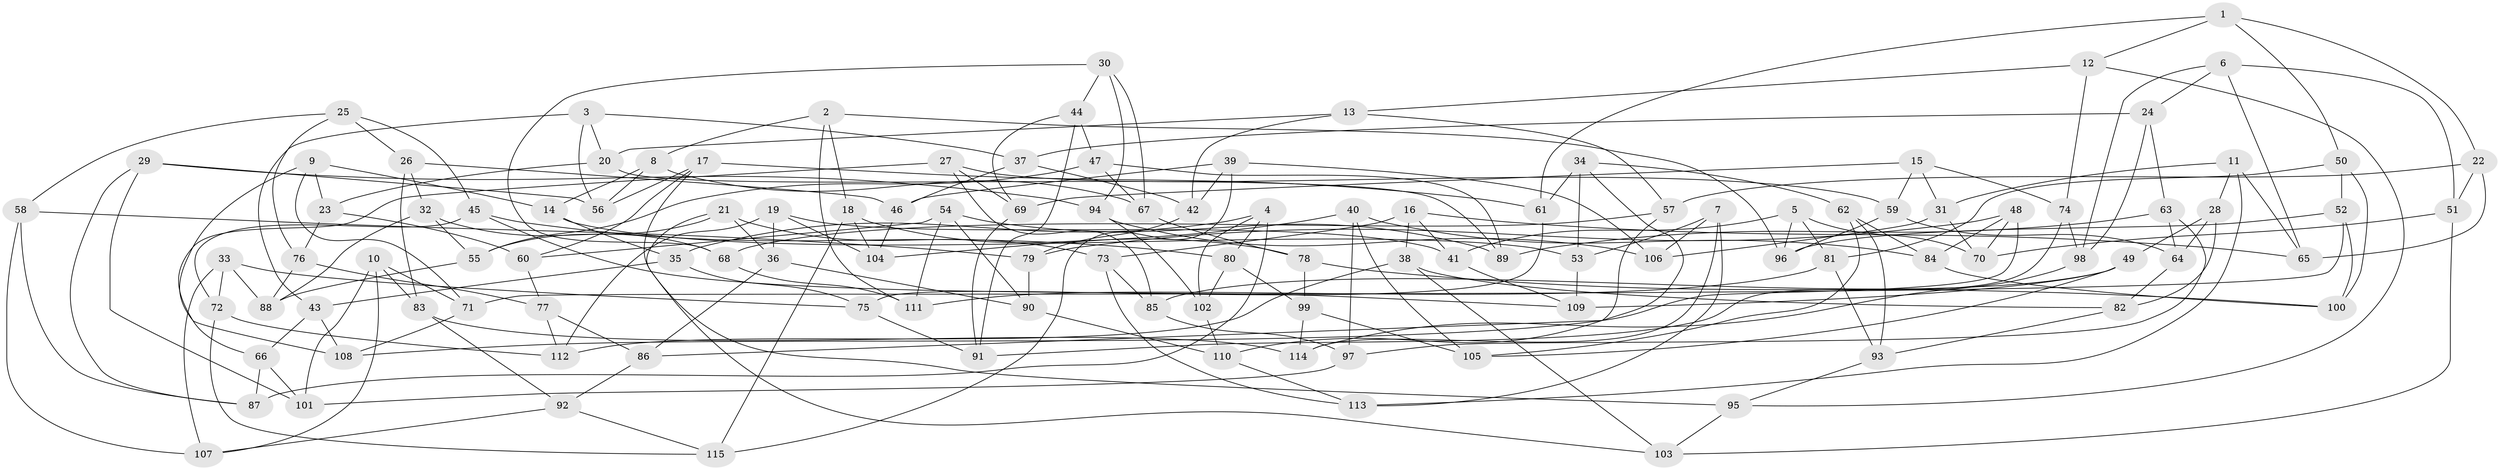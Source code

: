 // Generated by graph-tools (version 1.1) at 2025/11/02/27/25 16:11:49]
// undirected, 115 vertices, 230 edges
graph export_dot {
graph [start="1"]
  node [color=gray90,style=filled];
  1;
  2;
  3;
  4;
  5;
  6;
  7;
  8;
  9;
  10;
  11;
  12;
  13;
  14;
  15;
  16;
  17;
  18;
  19;
  20;
  21;
  22;
  23;
  24;
  25;
  26;
  27;
  28;
  29;
  30;
  31;
  32;
  33;
  34;
  35;
  36;
  37;
  38;
  39;
  40;
  41;
  42;
  43;
  44;
  45;
  46;
  47;
  48;
  49;
  50;
  51;
  52;
  53;
  54;
  55;
  56;
  57;
  58;
  59;
  60;
  61;
  62;
  63;
  64;
  65;
  66;
  67;
  68;
  69;
  70;
  71;
  72;
  73;
  74;
  75;
  76;
  77;
  78;
  79;
  80;
  81;
  82;
  83;
  84;
  85;
  86;
  87;
  88;
  89;
  90;
  91;
  92;
  93;
  94;
  95;
  96;
  97;
  98;
  99;
  100;
  101;
  102;
  103;
  104;
  105;
  106;
  107;
  108;
  109;
  110;
  111;
  112;
  113;
  114;
  115;
  1 -- 61;
  1 -- 12;
  1 -- 50;
  1 -- 22;
  2 -- 18;
  2 -- 8;
  2 -- 111;
  2 -- 96;
  3 -- 37;
  3 -- 43;
  3 -- 20;
  3 -- 56;
  4 -- 80;
  4 -- 102;
  4 -- 35;
  4 -- 87;
  5 -- 81;
  5 -- 70;
  5 -- 41;
  5 -- 96;
  6 -- 51;
  6 -- 98;
  6 -- 65;
  6 -- 24;
  7 -- 53;
  7 -- 113;
  7 -- 106;
  7 -- 114;
  8 -- 56;
  8 -- 67;
  8 -- 14;
  9 -- 71;
  9 -- 108;
  9 -- 23;
  9 -- 14;
  10 -- 83;
  10 -- 101;
  10 -- 71;
  10 -- 107;
  11 -- 65;
  11 -- 31;
  11 -- 28;
  11 -- 113;
  12 -- 74;
  12 -- 95;
  12 -- 13;
  13 -- 57;
  13 -- 42;
  13 -- 20;
  14 -- 35;
  14 -- 53;
  15 -- 74;
  15 -- 31;
  15 -- 59;
  15 -- 69;
  16 -- 73;
  16 -- 41;
  16 -- 38;
  16 -- 65;
  17 -- 95;
  17 -- 61;
  17 -- 56;
  17 -- 60;
  18 -- 115;
  18 -- 104;
  18 -- 78;
  19 -- 104;
  19 -- 36;
  19 -- 41;
  19 -- 112;
  20 -- 89;
  20 -- 23;
  21 -- 103;
  21 -- 55;
  21 -- 36;
  21 -- 73;
  22 -- 51;
  22 -- 57;
  22 -- 65;
  23 -- 76;
  23 -- 60;
  24 -- 63;
  24 -- 98;
  24 -- 37;
  25 -- 76;
  25 -- 58;
  25 -- 26;
  25 -- 45;
  26 -- 46;
  26 -- 32;
  26 -- 83;
  27 -- 66;
  27 -- 85;
  27 -- 69;
  27 -- 59;
  28 -- 64;
  28 -- 82;
  28 -- 49;
  29 -- 101;
  29 -- 94;
  29 -- 56;
  29 -- 87;
  30 -- 68;
  30 -- 67;
  30 -- 94;
  30 -- 44;
  31 -- 106;
  31 -- 70;
  32 -- 68;
  32 -- 88;
  32 -- 55;
  33 -- 75;
  33 -- 72;
  33 -- 107;
  33 -- 88;
  34 -- 110;
  34 -- 53;
  34 -- 61;
  34 -- 62;
  35 -- 43;
  35 -- 75;
  36 -- 86;
  36 -- 90;
  37 -- 46;
  37 -- 42;
  38 -- 103;
  38 -- 112;
  38 -- 82;
  39 -- 42;
  39 -- 46;
  39 -- 115;
  39 -- 106;
  40 -- 104;
  40 -- 97;
  40 -- 84;
  40 -- 105;
  41 -- 109;
  42 -- 79;
  43 -- 108;
  43 -- 66;
  44 -- 91;
  44 -- 47;
  44 -- 69;
  45 -- 80;
  45 -- 72;
  45 -- 109;
  46 -- 104;
  47 -- 55;
  47 -- 67;
  47 -- 89;
  48 -- 70;
  48 -- 108;
  48 -- 84;
  48 -- 79;
  49 -- 109;
  49 -- 105;
  49 -- 85;
  50 -- 52;
  50 -- 81;
  50 -- 100;
  51 -- 70;
  51 -- 103;
  52 -- 71;
  52 -- 96;
  52 -- 100;
  53 -- 109;
  54 -- 111;
  54 -- 60;
  54 -- 89;
  54 -- 90;
  55 -- 88;
  57 -- 68;
  57 -- 86;
  58 -- 79;
  58 -- 107;
  58 -- 87;
  59 -- 96;
  59 -- 64;
  60 -- 77;
  61 -- 75;
  62 -- 93;
  62 -- 105;
  62 -- 84;
  63 -- 64;
  63 -- 89;
  63 -- 97;
  64 -- 82;
  66 -- 101;
  66 -- 87;
  67 -- 78;
  68 -- 111;
  69 -- 91;
  71 -- 108;
  72 -- 112;
  72 -- 115;
  73 -- 85;
  73 -- 113;
  74 -- 98;
  74 -- 91;
  75 -- 91;
  76 -- 77;
  76 -- 88;
  77 -- 112;
  77 -- 86;
  78 -- 100;
  78 -- 99;
  79 -- 90;
  80 -- 102;
  80 -- 99;
  81 -- 111;
  81 -- 93;
  82 -- 93;
  83 -- 114;
  83 -- 92;
  84 -- 100;
  85 -- 97;
  86 -- 92;
  90 -- 110;
  92 -- 107;
  92 -- 115;
  93 -- 95;
  94 -- 102;
  94 -- 106;
  95 -- 103;
  97 -- 101;
  98 -- 114;
  99 -- 114;
  99 -- 105;
  102 -- 110;
  110 -- 113;
}

